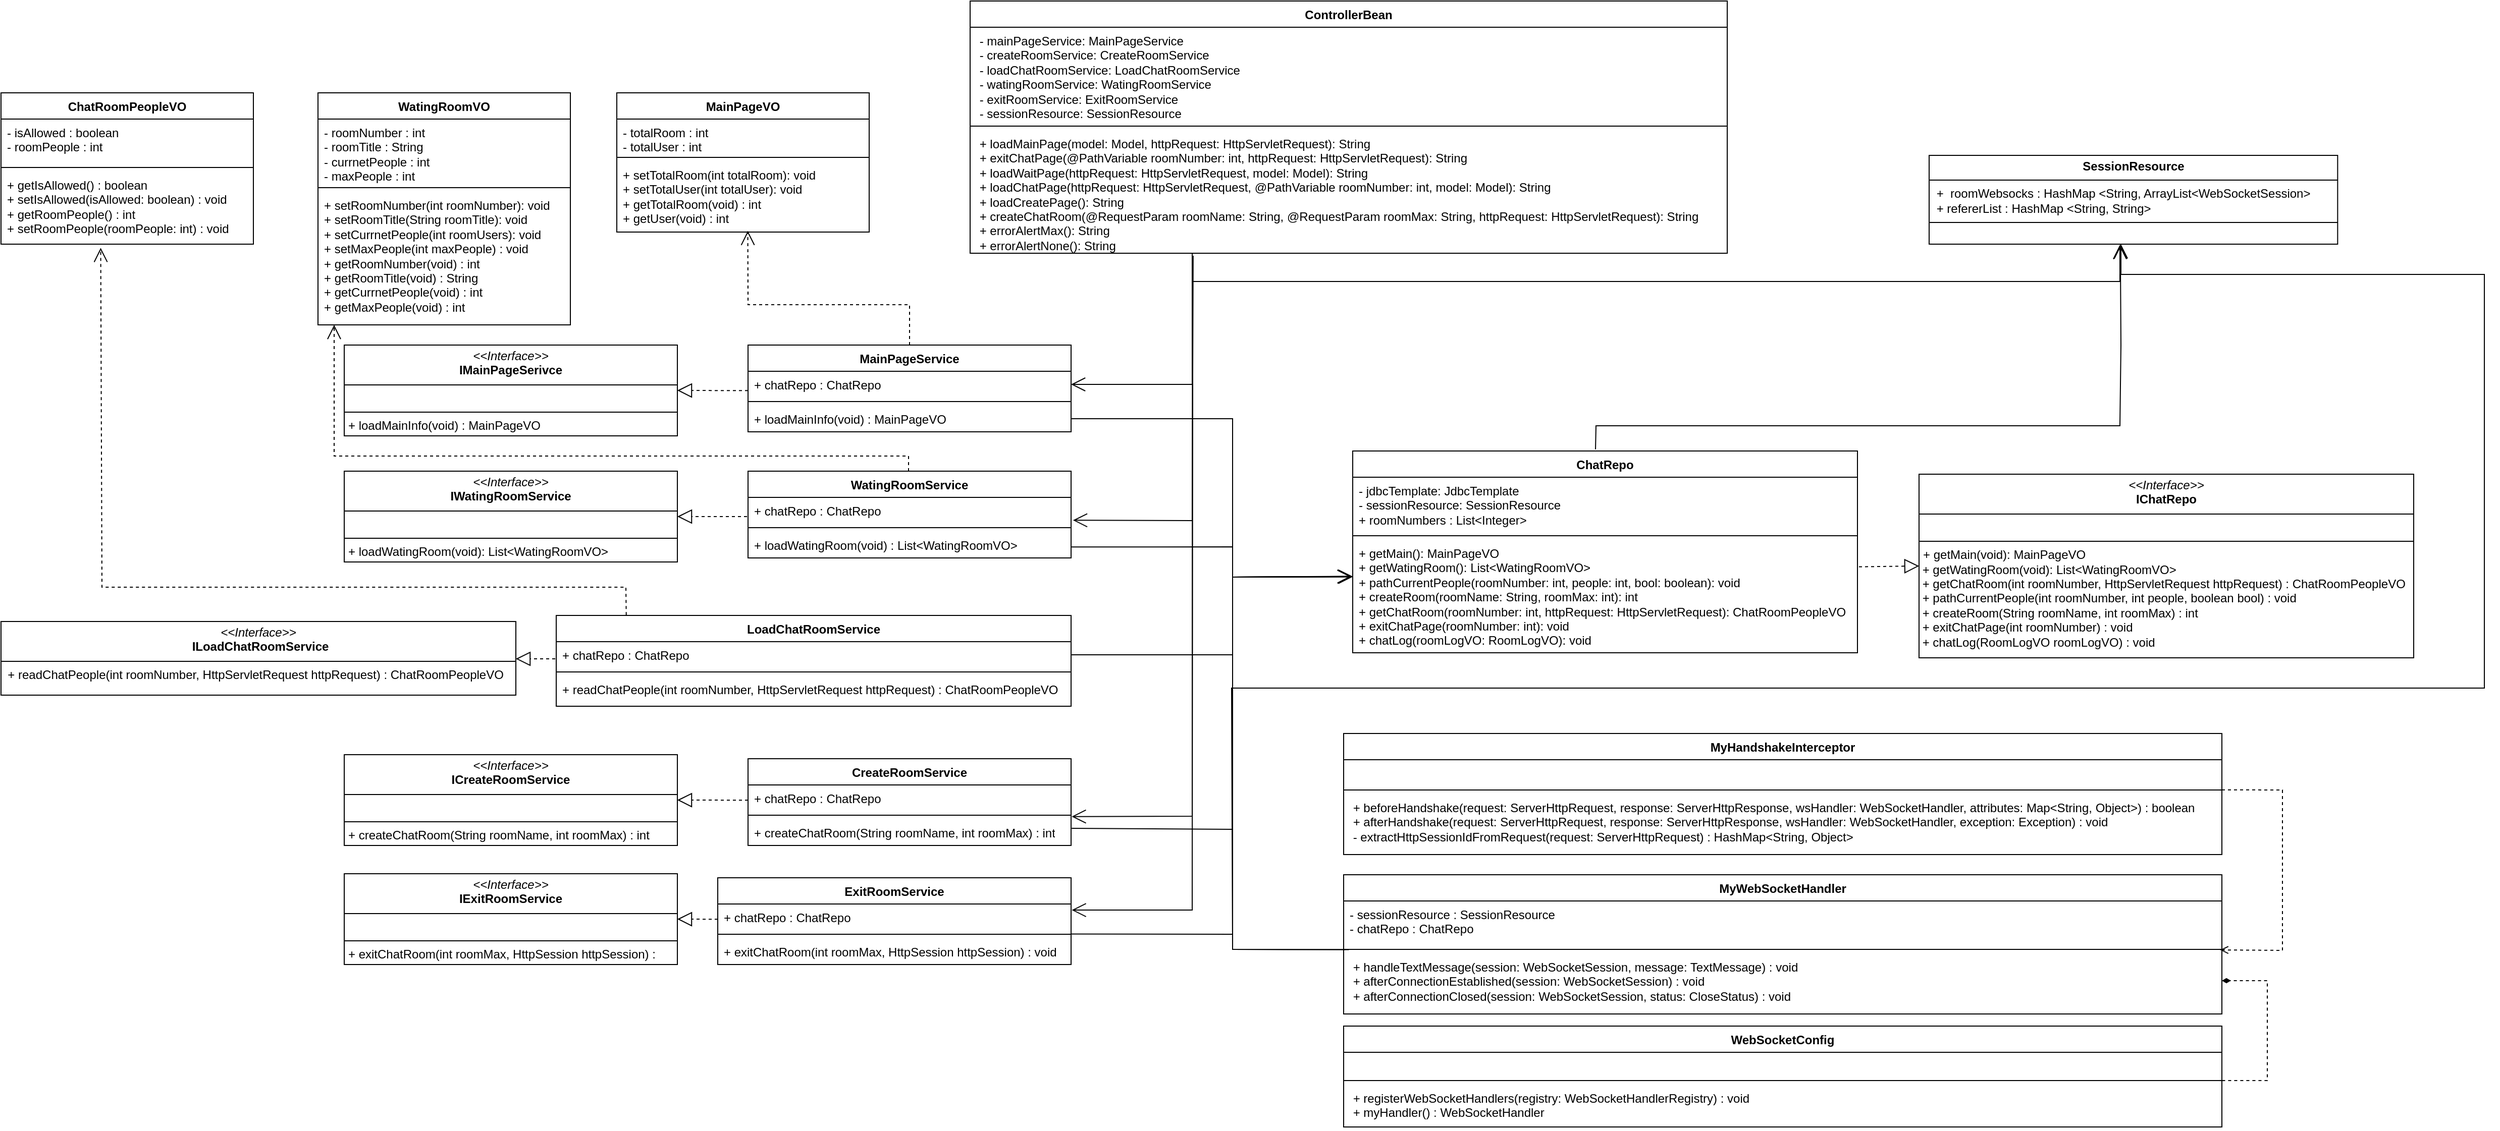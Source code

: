 <mxfile version="24.7.6">
  <diagram id="X54W6WDpiWwpCvBLdQSt" name="페이지-1">
    <mxGraphModel dx="5314" dy="2910" grid="1" gridSize="10" guides="1" tooltips="1" connect="1" arrows="1" fold="1" page="1" pageScale="1" pageWidth="827" pageHeight="1169" math="0" shadow="0">
      <root>
        <mxCell id="0" />
        <mxCell id="1" parent="0" />
        <mxCell id="s_LERoi7OjflqJZzMfnl-5" value="MainPageService" style="swimlane;fontStyle=1;align=center;verticalAlign=top;childLayout=stackLayout;horizontal=1;startSize=26;horizontalStack=0;resizeParent=1;resizeParentMax=0;resizeLast=0;collapsible=1;marginBottom=0;whiteSpace=wrap;html=1;" parent="1" vertex="1">
          <mxGeometry x="-320" y="360" width="320" height="86" as="geometry" />
        </mxCell>
        <mxCell id="s_LERoi7OjflqJZzMfnl-6" value="+ chatRepo : ChatRepo" style="text;strokeColor=none;fillColor=none;align=left;verticalAlign=top;spacingLeft=4;spacingRight=4;overflow=hidden;rotatable=0;points=[[0,0.5],[1,0.5]];portConstraint=eastwest;whiteSpace=wrap;html=1;" parent="s_LERoi7OjflqJZzMfnl-5" vertex="1">
          <mxGeometry y="26" width="320" height="26" as="geometry" />
        </mxCell>
        <mxCell id="s_LERoi7OjflqJZzMfnl-7" value="" style="line;strokeWidth=1;fillColor=none;align=left;verticalAlign=middle;spacingTop=-1;spacingLeft=3;spacingRight=3;rotatable=0;labelPosition=right;points=[];portConstraint=eastwest;strokeColor=inherit;" parent="s_LERoi7OjflqJZzMfnl-5" vertex="1">
          <mxGeometry y="52" width="320" height="8" as="geometry" />
        </mxCell>
        <mxCell id="s_LERoi7OjflqJZzMfnl-8" value="+ loadMainInfo(void) : MainPageVO" style="text;strokeColor=none;fillColor=none;align=left;verticalAlign=top;spacingLeft=4;spacingRight=4;overflow=hidden;rotatable=0;points=[[0,0.5],[1,0.5]];portConstraint=eastwest;whiteSpace=wrap;html=1;" parent="s_LERoi7OjflqJZzMfnl-5" vertex="1">
          <mxGeometry y="60" width="320" height="26" as="geometry" />
        </mxCell>
        <mxCell id="s_LERoi7OjflqJZzMfnl-9" value="MainPageVO" style="swimlane;fontStyle=1;align=center;verticalAlign=top;childLayout=stackLayout;horizontal=1;startSize=26;horizontalStack=0;resizeParent=1;resizeParentMax=0;resizeLast=0;collapsible=1;marginBottom=0;whiteSpace=wrap;html=1;" parent="1" vertex="1">
          <mxGeometry x="-450" y="110" width="250" height="138" as="geometry" />
        </mxCell>
        <mxCell id="s_LERoi7OjflqJZzMfnl-10" value="- totalRoom : int&lt;div&gt;- totalUser : int&lt;/div&gt;" style="text;strokeColor=none;fillColor=none;align=left;verticalAlign=top;spacingLeft=4;spacingRight=4;overflow=hidden;rotatable=0;points=[[0,0.5],[1,0.5]];portConstraint=eastwest;whiteSpace=wrap;html=1;" parent="s_LERoi7OjflqJZzMfnl-9" vertex="1">
          <mxGeometry y="26" width="250" height="34" as="geometry" />
        </mxCell>
        <mxCell id="s_LERoi7OjflqJZzMfnl-11" value="" style="line;strokeWidth=1;fillColor=none;align=left;verticalAlign=middle;spacingTop=-1;spacingLeft=3;spacingRight=3;rotatable=0;labelPosition=right;points=[];portConstraint=eastwest;strokeColor=inherit;" parent="s_LERoi7OjflqJZzMfnl-9" vertex="1">
          <mxGeometry y="60" width="250" height="8" as="geometry" />
        </mxCell>
        <mxCell id="s_LERoi7OjflqJZzMfnl-12" value="+ setTotalRoom(int totalRoom): void&lt;div&gt;+ setTotalUser(int totalUser): void&lt;/div&gt;&lt;div&gt;+ getTotalRoom(void) : int&lt;/div&gt;&lt;div&gt;+ getUser(void) : int&lt;br&gt;&lt;/div&gt;" style="text;strokeColor=none;fillColor=none;align=left;verticalAlign=top;spacingLeft=4;spacingRight=4;overflow=hidden;rotatable=0;points=[[0,0.5],[1,0.5]];portConstraint=eastwest;whiteSpace=wrap;html=1;" parent="s_LERoi7OjflqJZzMfnl-9" vertex="1">
          <mxGeometry y="68" width="250" height="70" as="geometry" />
        </mxCell>
        <mxCell id="s_LERoi7OjflqJZzMfnl-22" value="&lt;p style=&quot;margin:0px;margin-top:4px;text-align:center;&quot;&gt;&lt;i&gt;&amp;lt;&amp;lt;Interface&amp;gt;&amp;gt;&lt;/i&gt;&lt;br&gt;&lt;b&gt;IMainPageSerivce&lt;/b&gt;&lt;/p&gt;&lt;hr size=&quot;1&quot; style=&quot;border-style:solid;&quot;&gt;&lt;p style=&quot;margin:0px;margin-left:4px;&quot;&gt;&lt;br&gt;&lt;/p&gt;&lt;hr size=&quot;1&quot; style=&quot;border-style:solid;&quot;&gt;&lt;p style=&quot;margin:0px;margin-left:4px;&quot;&gt;+ loadMainInfo(void) : MainPageVO&lt;br&gt;&lt;/p&gt;" style="verticalAlign=top;align=left;overflow=fill;html=1;whiteSpace=wrap;" parent="1" vertex="1">
          <mxGeometry x="-720" y="360" width="330" height="90" as="geometry" />
        </mxCell>
        <mxCell id="s_LERoi7OjflqJZzMfnl-23" value="" style="endArrow=block;dashed=1;endFill=0;endSize=12;html=1;rounded=0;exitX=0;exitY=0.736;exitDx=0;exitDy=0;exitPerimeter=0;entryX=1;entryY=0.5;entryDx=0;entryDy=0;" parent="1" source="s_LERoi7OjflqJZzMfnl-6" target="s_LERoi7OjflqJZzMfnl-22" edge="1">
          <mxGeometry width="160" relative="1" as="geometry">
            <mxPoint x="-410" y="325" as="sourcePoint" />
            <mxPoint x="-250" y="325" as="targetPoint" />
          </mxGeometry>
        </mxCell>
        <mxCell id="s_LERoi7OjflqJZzMfnl-24" value="WatingRoomService" style="swimlane;fontStyle=1;align=center;verticalAlign=top;childLayout=stackLayout;horizontal=1;startSize=26;horizontalStack=0;resizeParent=1;resizeParentMax=0;resizeLast=0;collapsible=1;marginBottom=0;whiteSpace=wrap;html=1;" parent="1" vertex="1">
          <mxGeometry x="-320" y="485" width="320" height="86" as="geometry" />
        </mxCell>
        <mxCell id="s_LERoi7OjflqJZzMfnl-25" value="+ chatRepo : ChatRepo" style="text;strokeColor=none;fillColor=none;align=left;verticalAlign=top;spacingLeft=4;spacingRight=4;overflow=hidden;rotatable=0;points=[[0,0.5],[1,0.5]];portConstraint=eastwest;whiteSpace=wrap;html=1;" parent="s_LERoi7OjflqJZzMfnl-24" vertex="1">
          <mxGeometry y="26" width="320" height="26" as="geometry" />
        </mxCell>
        <mxCell id="s_LERoi7OjflqJZzMfnl-26" value="" style="line;strokeWidth=1;fillColor=none;align=left;verticalAlign=middle;spacingTop=-1;spacingLeft=3;spacingRight=3;rotatable=0;labelPosition=right;points=[];portConstraint=eastwest;strokeColor=inherit;" parent="s_LERoi7OjflqJZzMfnl-24" vertex="1">
          <mxGeometry y="52" width="320" height="8" as="geometry" />
        </mxCell>
        <mxCell id="s_LERoi7OjflqJZzMfnl-27" value="+ loadWatingRoom(void) : List&amp;lt;WatingRoomVO&amp;gt;" style="text;strokeColor=none;fillColor=none;align=left;verticalAlign=top;spacingLeft=4;spacingRight=4;overflow=hidden;rotatable=0;points=[[0,0.5],[1,0.5]];portConstraint=eastwest;whiteSpace=wrap;html=1;" parent="s_LERoi7OjflqJZzMfnl-24" vertex="1">
          <mxGeometry y="60" width="320" height="26" as="geometry" />
        </mxCell>
        <mxCell id="s_LERoi7OjflqJZzMfnl-28" value="&lt;p style=&quot;margin:0px;margin-top:4px;text-align:center;&quot;&gt;&lt;i&gt;&amp;lt;&amp;lt;Interface&amp;gt;&amp;gt;&lt;/i&gt;&lt;br&gt;&lt;b&gt;I&lt;/b&gt;&lt;span style=&quot;font-weight: 700; background-color: initial;&quot;&gt;WatingRoomService&lt;/span&gt;&lt;/p&gt;&lt;hr size=&quot;1&quot; style=&quot;border-style:solid;&quot;&gt;&lt;p style=&quot;margin:0px;margin-left:4px;&quot;&gt;&lt;br&gt;&lt;/p&gt;&lt;hr size=&quot;1&quot; style=&quot;border-style:solid;&quot;&gt;&lt;p style=&quot;margin:0px;margin-left:4px;&quot;&gt;+ loadWatingRoom(void): List&amp;lt;WatingRoomVO&amp;gt;&lt;br&gt;&lt;/p&gt;" style="verticalAlign=top;align=left;overflow=fill;html=1;whiteSpace=wrap;" parent="1" vertex="1">
          <mxGeometry x="-720" y="485" width="330" height="90" as="geometry" />
        </mxCell>
        <mxCell id="s_LERoi7OjflqJZzMfnl-29" value="" style="endArrow=block;dashed=1;endFill=0;endSize=12;html=1;rounded=0;entryX=1;entryY=0.5;entryDx=0;entryDy=0;" parent="1" target="s_LERoi7OjflqJZzMfnl-28" edge="1">
          <mxGeometry width="160" relative="1" as="geometry">
            <mxPoint x="-321" y="530" as="sourcePoint" />
            <mxPoint x="-250" y="445" as="targetPoint" />
          </mxGeometry>
        </mxCell>
        <mxCell id="s_LERoi7OjflqJZzMfnl-30" value="WatingRoomVO" style="swimlane;fontStyle=1;align=center;verticalAlign=top;childLayout=stackLayout;horizontal=1;startSize=26;horizontalStack=0;resizeParent=1;resizeParentMax=0;resizeLast=0;collapsible=1;marginBottom=0;whiteSpace=wrap;html=1;" parent="1" vertex="1">
          <mxGeometry x="-746" y="110" width="250" height="230" as="geometry" />
        </mxCell>
        <mxCell id="s_LERoi7OjflqJZzMfnl-31" value="- roomNumber : int&lt;div&gt;- roomTitle : String&lt;/div&gt;&lt;div&gt;- currnetPeople : int&lt;/div&gt;&lt;div&gt;- maxPeople : int&lt;/div&gt;" style="text;strokeColor=none;fillColor=none;align=left;verticalAlign=top;spacingLeft=4;spacingRight=4;overflow=hidden;rotatable=0;points=[[0,0.5],[1,0.5]];portConstraint=eastwest;whiteSpace=wrap;html=1;" parent="s_LERoi7OjflqJZzMfnl-30" vertex="1">
          <mxGeometry y="26" width="250" height="64" as="geometry" />
        </mxCell>
        <mxCell id="s_LERoi7OjflqJZzMfnl-32" value="" style="line;strokeWidth=1;fillColor=none;align=left;verticalAlign=middle;spacingTop=-1;spacingLeft=3;spacingRight=3;rotatable=0;labelPosition=right;points=[];portConstraint=eastwest;strokeColor=inherit;" parent="s_LERoi7OjflqJZzMfnl-30" vertex="1">
          <mxGeometry y="90" width="250" height="8" as="geometry" />
        </mxCell>
        <mxCell id="s_LERoi7OjflqJZzMfnl-33" value="+ setRoomNumber(int roomNumber): void&lt;div&gt;+ setRoomTitle(String roomTitle): void&lt;/div&gt;&lt;div&gt;+ setCurrnetPeople(int roomUsers): void&lt;br&gt;&lt;/div&gt;&lt;div&gt;+ setMaxPeople(int maxPeople) : void&lt;/div&gt;&lt;div&gt;+ getRoomNumber(void) : int&lt;/div&gt;&lt;div&gt;+ getRoomTitle(void) : String&lt;br&gt;&lt;/div&gt;&lt;div&gt;+ getCurrnetPeople(void) : int&lt;br&gt;&lt;/div&gt;&lt;div&gt;+ getMaxPeople(void) : int&lt;/div&gt;" style="text;strokeColor=none;fillColor=none;align=left;verticalAlign=top;spacingLeft=4;spacingRight=4;overflow=hidden;rotatable=0;points=[[0,0.5],[1,0.5]];portConstraint=eastwest;whiteSpace=wrap;html=1;" parent="s_LERoi7OjflqJZzMfnl-30" vertex="1">
          <mxGeometry y="98" width="250" height="132" as="geometry" />
        </mxCell>
        <mxCell id="s_LERoi7OjflqJZzMfnl-49" value="CreateRoomService" style="swimlane;fontStyle=1;align=center;verticalAlign=top;childLayout=stackLayout;horizontal=1;startSize=26;horizontalStack=0;resizeParent=1;resizeParentMax=0;resizeLast=0;collapsible=1;marginBottom=0;whiteSpace=wrap;html=1;" parent="1" vertex="1">
          <mxGeometry x="-320" y="770" width="320" height="86" as="geometry" />
        </mxCell>
        <mxCell id="s_LERoi7OjflqJZzMfnl-50" value="+ chatRepo : ChatRepo" style="text;strokeColor=none;fillColor=none;align=left;verticalAlign=top;spacingLeft=4;spacingRight=4;overflow=hidden;rotatable=0;points=[[0,0.5],[1,0.5]];portConstraint=eastwest;whiteSpace=wrap;html=1;" parent="s_LERoi7OjflqJZzMfnl-49" vertex="1">
          <mxGeometry y="26" width="320" height="26" as="geometry" />
        </mxCell>
        <mxCell id="s_LERoi7OjflqJZzMfnl-51" value="" style="line;strokeWidth=1;fillColor=none;align=left;verticalAlign=middle;spacingTop=-1;spacingLeft=3;spacingRight=3;rotatable=0;labelPosition=right;points=[];portConstraint=eastwest;strokeColor=inherit;" parent="s_LERoi7OjflqJZzMfnl-49" vertex="1">
          <mxGeometry y="52" width="320" height="8" as="geometry" />
        </mxCell>
        <mxCell id="s_LERoi7OjflqJZzMfnl-52" value="&lt;div style=&quot;text-align: center;&quot;&gt;&lt;span style=&quot;background-color: initial;&quot;&gt;+ createChatRoom(String roomName, int roomMax)&amp;nbsp;&lt;/span&gt;&lt;span style=&quot;background-color: initial;&quot;&gt;: int&lt;/span&gt;&lt;/div&gt;" style="text;strokeColor=none;fillColor=none;align=left;verticalAlign=top;spacingLeft=4;spacingRight=4;overflow=hidden;rotatable=0;points=[[0,0.5],[1,0.5]];portConstraint=eastwest;whiteSpace=wrap;html=1;" parent="s_LERoi7OjflqJZzMfnl-49" vertex="1">
          <mxGeometry y="60" width="320" height="26" as="geometry" />
        </mxCell>
        <mxCell id="s_LERoi7OjflqJZzMfnl-53" value="&lt;p style=&quot;margin:0px;margin-top:4px;text-align:center;&quot;&gt;&lt;i&gt;&amp;lt;&amp;lt;Interface&amp;gt;&amp;gt;&lt;/i&gt;&lt;br&gt;&lt;b&gt;I&lt;/b&gt;&lt;span style=&quot;font-weight: 700; background-color: initial;&quot;&gt;CreateRoomService&lt;/span&gt;&lt;/p&gt;&lt;hr size=&quot;1&quot; style=&quot;border-style:solid;&quot;&gt;&lt;p style=&quot;margin:0px;margin-left:4px;&quot;&gt;&lt;br&gt;&lt;/p&gt;&lt;hr size=&quot;1&quot; style=&quot;border-style:solid;&quot;&gt;&lt;p style=&quot;margin:0px;margin-left:4px;&quot;&gt;&lt;span style=&quot;text-align: center; background-color: initial;&quot;&gt;+ createChatRoom(String roomName, int roomMax)&amp;nbsp;&lt;/span&gt;&lt;span style=&quot;text-align: center; background-color: initial;&quot;&gt;: int&lt;/span&gt;&lt;br&gt;&lt;/p&gt;" style="verticalAlign=top;align=left;overflow=fill;html=1;whiteSpace=wrap;" parent="1" vertex="1">
          <mxGeometry x="-720" y="766" width="330" height="90" as="geometry" />
        </mxCell>
        <mxCell id="s_LERoi7OjflqJZzMfnl-54" value="" style="endArrow=block;dashed=1;endFill=0;endSize=12;html=1;rounded=0;exitX=0;exitY=0.581;exitDx=0;exitDy=0;entryX=1;entryY=0.5;entryDx=0;entryDy=0;exitPerimeter=0;" parent="1" source="s_LERoi7OjflqJZzMfnl-50" target="s_LERoi7OjflqJZzMfnl-53" edge="1">
          <mxGeometry width="160" relative="1" as="geometry">
            <mxPoint x="-320" y="812" as="sourcePoint" />
            <mxPoint x="-249" y="726" as="targetPoint" />
          </mxGeometry>
        </mxCell>
        <mxCell id="s_LERoi7OjflqJZzMfnl-57" value="" style="endArrow=block;dashed=1;endFill=0;endSize=12;html=1;rounded=0;exitX=1.003;exitY=0.239;exitDx=0;exitDy=0;exitPerimeter=0;entryX=0;entryY=0.5;entryDx=0;entryDy=0;" parent="1" source="Z93SUmSkzYvUgTziab1I-39" target="Z93SUmSkzYvUgTziab1I-34" edge="1">
          <mxGeometry width="160" relative="1" as="geometry">
            <mxPoint x="811.32" y="572.66" as="sourcePoint" />
            <mxPoint x="864.688" y="572.3" as="targetPoint" />
          </mxGeometry>
        </mxCell>
        <mxCell id="s_LERoi7OjflqJZzMfnl-59" value="" style="endArrow=open;endSize=12;html=1;rounded=0;entryX=1;entryY=0.5;entryDx=0;entryDy=0;" parent="1" target="s_LERoi7OjflqJZzMfnl-6" edge="1">
          <mxGeometry width="160" relative="1" as="geometry">
            <mxPoint x="120" y="270" as="sourcePoint" />
            <mxPoint x="300" y="460" as="targetPoint" />
            <Array as="points">
              <mxPoint x="120" y="399" />
            </Array>
          </mxGeometry>
        </mxCell>
        <mxCell id="s_LERoi7OjflqJZzMfnl-60" value="" style="endArrow=open;endSize=12;html=1;rounded=0;exitX=0.396;exitY=1.018;exitDx=0;exitDy=0;exitPerimeter=0;entryX=1.006;entryY=0.872;entryDx=0;entryDy=0;entryPerimeter=0;" parent="1" target="s_LERoi7OjflqJZzMfnl-25" edge="1">
          <mxGeometry x="0.571" y="102" width="160" relative="1" as="geometry">
            <mxPoint x="120.92" y="271.476" as="sourcePoint" />
            <mxPoint x="310" y="380" as="targetPoint" />
            <Array as="points">
              <mxPoint x="120" y="534" />
            </Array>
            <mxPoint as="offset" />
          </mxGeometry>
        </mxCell>
        <mxCell id="s_LERoi7OjflqJZzMfnl-62" value="" style="endArrow=open;endSize=12;html=1;rounded=0;entryX=1.002;entryY=-0.102;entryDx=0;entryDy=0;entryPerimeter=0;exitX=0.395;exitY=1.041;exitDx=0;exitDy=0;exitPerimeter=0;" parent="1" target="s_LERoi7OjflqJZzMfnl-52" edge="1">
          <mxGeometry x="0.571" y="102" width="160" relative="1" as="geometry">
            <mxPoint x="120.4" y="273.362" as="sourcePoint" />
            <mxPoint x="10" y="711" as="targetPoint" />
            <Array as="points">
              <mxPoint x="120" y="827" />
            </Array>
            <mxPoint as="offset" />
          </mxGeometry>
        </mxCell>
        <mxCell id="s_LERoi7OjflqJZzMfnl-63" value="" style="endArrow=open;endSize=12;html=1;rounded=0;exitX=1;exitY=0.5;exitDx=0;exitDy=0;entryX=-0.002;entryY=0.327;entryDx=0;entryDy=0;entryPerimeter=0;" parent="1" source="s_LERoi7OjflqJZzMfnl-8" target="Z93SUmSkzYvUgTziab1I-39" edge="1">
          <mxGeometry width="160" relative="1" as="geometry">
            <mxPoint x="10" y="610" as="sourcePoint" />
            <mxPoint x="250.0" y="590.04" as="targetPoint" />
            <Array as="points">
              <mxPoint x="160" y="433" />
              <mxPoint x="160" y="590" />
            </Array>
          </mxGeometry>
        </mxCell>
        <mxCell id="s_LERoi7OjflqJZzMfnl-64" value="" style="endArrow=open;endSize=12;html=1;rounded=0;exitX=1.001;exitY=0.583;exitDx=0;exitDy=0;exitPerimeter=0;entryX=0;entryY=0.328;entryDx=0;entryDy=0;entryPerimeter=0;" parent="1" source="s_LERoi7OjflqJZzMfnl-27" target="Z93SUmSkzYvUgTziab1I-39" edge="1">
          <mxGeometry width="160" relative="1" as="geometry">
            <mxPoint x="10" y="443" as="sourcePoint" />
            <mxPoint x="280" y="590" as="targetPoint" />
            <Array as="points">
              <mxPoint x="160" y="560" />
              <mxPoint x="160" y="590" />
            </Array>
          </mxGeometry>
        </mxCell>
        <mxCell id="s_LERoi7OjflqJZzMfnl-67" value="" style="endArrow=open;endSize=12;html=1;rounded=0;exitX=1.002;exitY=0.348;exitDx=0;exitDy=0;exitPerimeter=0;entryX=-0.001;entryY=0.325;entryDx=0;entryDy=0;entryPerimeter=0;" parent="1" source="s_LERoi7OjflqJZzMfnl-52" target="Z93SUmSkzYvUgTziab1I-39" edge="1">
          <mxGeometry width="160" relative="1" as="geometry">
            <mxPoint x="10" y="690" as="sourcePoint" />
            <mxPoint x="280" y="590" as="targetPoint" />
            <Array as="points">
              <mxPoint x="160" y="840" />
              <mxPoint x="160" y="590" />
            </Array>
          </mxGeometry>
        </mxCell>
        <mxCell id="s_LERoi7OjflqJZzMfnl-68" value="" style="endArrow=open;endFill=1;endSize=12;html=1;rounded=0;exitX=0.5;exitY=0;exitDx=0;exitDy=0;entryX=0.519;entryY=0.983;entryDx=0;entryDy=0;entryPerimeter=0;dashed=1;" parent="1" source="s_LERoi7OjflqJZzMfnl-5" target="s_LERoi7OjflqJZzMfnl-12" edge="1">
          <mxGeometry width="160" relative="1" as="geometry">
            <mxPoint x="-290" y="470" as="sourcePoint" />
            <mxPoint x="-320" y="250" as="targetPoint" />
            <Array as="points">
              <mxPoint x="-160" y="320" />
              <mxPoint x="-320" y="320" />
            </Array>
          </mxGeometry>
        </mxCell>
        <mxCell id="s_LERoi7OjflqJZzMfnl-69" value="" style="endArrow=open;endFill=1;endSize=12;html=1;rounded=0;exitX=0.5;exitY=0;exitDx=0;exitDy=0;dashed=1;" parent="1" edge="1">
          <mxGeometry width="160" relative="1" as="geometry">
            <mxPoint x="-161" y="485" as="sourcePoint" />
            <mxPoint x="-730" y="340" as="targetPoint" />
            <Array as="points">
              <mxPoint x="-161" y="470" />
              <mxPoint x="-730" y="470" />
            </Array>
          </mxGeometry>
        </mxCell>
        <mxCell id="Z93SUmSkzYvUgTziab1I-6" value="LoadChatRoomService" style="swimlane;fontStyle=1;align=center;verticalAlign=top;childLayout=stackLayout;horizontal=1;startSize=26;horizontalStack=0;resizeParent=1;resizeParentMax=0;resizeLast=0;collapsible=1;marginBottom=0;whiteSpace=wrap;html=1;" parent="1" vertex="1">
          <mxGeometry x="-510" y="628" width="510" height="90" as="geometry" />
        </mxCell>
        <mxCell id="Z93SUmSkzYvUgTziab1I-7" value="+ chatRepo : ChatRepo" style="text;strokeColor=none;fillColor=none;align=left;verticalAlign=top;spacingLeft=4;spacingRight=4;overflow=hidden;rotatable=0;points=[[0,0.5],[1,0.5]];portConstraint=eastwest;whiteSpace=wrap;html=1;" parent="Z93SUmSkzYvUgTziab1I-6" vertex="1">
          <mxGeometry y="26" width="510" height="26" as="geometry" />
        </mxCell>
        <mxCell id="Z93SUmSkzYvUgTziab1I-8" value="" style="line;strokeWidth=1;fillColor=none;align=left;verticalAlign=middle;spacingTop=-1;spacingLeft=3;spacingRight=3;rotatable=0;labelPosition=right;points=[];portConstraint=eastwest;strokeColor=inherit;" parent="Z93SUmSkzYvUgTziab1I-6" vertex="1">
          <mxGeometry y="52" width="510" height="8" as="geometry" />
        </mxCell>
        <mxCell id="Z93SUmSkzYvUgTziab1I-9" value="&lt;div style=&quot;&quot;&gt;&lt;span style=&quot;background-color: initial;&quot;&gt;+ readChatPeople(int roomNumber, HttpServletRequest httpRequest)&amp;nbsp;&lt;/span&gt;&lt;span style=&quot;background-color: initial;&quot;&gt;:&amp;nbsp;&lt;/span&gt;&lt;span style=&quot;background-color: initial;&quot;&gt;ChatRoomPeopleVO&lt;/span&gt;&lt;br&gt;&lt;/div&gt;" style="text;strokeColor=none;fillColor=none;align=left;verticalAlign=top;spacingLeft=4;spacingRight=4;overflow=hidden;rotatable=0;points=[[0,0.5],[1,0.5]];portConstraint=eastwest;whiteSpace=wrap;html=1;" parent="Z93SUmSkzYvUgTziab1I-6" vertex="1">
          <mxGeometry y="60" width="510" height="30" as="geometry" />
        </mxCell>
        <mxCell id="Z93SUmSkzYvUgTziab1I-10" value="&lt;p style=&quot;margin:0px;margin-top:4px;text-align:center;&quot;&gt;&lt;i&gt;&amp;lt;&amp;lt;Interface&amp;gt;&amp;gt;&lt;/i&gt;&lt;br&gt;&lt;/p&gt;&lt;p style=&quot;text-align: center; margin: 0px 0px 0px 4px;&quot;&gt;&lt;b&gt;ILoadChatRoomService&lt;/b&gt;&lt;br&gt;&lt;/p&gt;&lt;hr size=&quot;1&quot; style=&quot;border-style:solid;&quot;&gt;&lt;div style=&quot;&quot;&gt;&lt;span style=&quot;background-color: initial;&quot;&gt;&amp;nbsp;&amp;nbsp;&lt;/span&gt;&lt;span style=&quot;background-color: initial;&quot;&gt;+&amp;nbsp;&lt;/span&gt;&lt;span style=&quot;background-color: initial;&quot;&gt;readChatPeople(int roomNumber, HttpServletRequest httpRequest)&amp;nbsp;:&amp;nbsp;&lt;/span&gt;&lt;span style=&quot;background-color: initial;&quot;&gt;ChatRoomPeopleVO&lt;/span&gt;&lt;/div&gt;" style="verticalAlign=top;align=left;overflow=fill;html=1;whiteSpace=wrap;" parent="1" vertex="1">
          <mxGeometry x="-1060" y="634" width="510" height="73" as="geometry" />
        </mxCell>
        <mxCell id="Z93SUmSkzYvUgTziab1I-11" value="" style="endArrow=block;dashed=1;endFill=0;endSize=12;html=1;rounded=0;" parent="1" edge="1">
          <mxGeometry width="160" relative="1" as="geometry">
            <mxPoint x="-511" y="671" as="sourcePoint" />
            <mxPoint x="-550" y="671" as="targetPoint" />
          </mxGeometry>
        </mxCell>
        <mxCell id="Z93SUmSkzYvUgTziab1I-34" value="&lt;p style=&quot;margin:0px;margin-top:4px;text-align:center;&quot;&gt;&lt;i&gt;&amp;lt;&amp;lt;Interface&amp;gt;&amp;gt;&lt;/i&gt;&lt;br&gt;&lt;b&gt;IChatRepo&lt;/b&gt;&lt;/p&gt;&lt;hr size=&quot;1&quot; style=&quot;border-style:solid;&quot;&gt;&lt;p style=&quot;margin:0px;margin-left:4px;&quot;&gt;&lt;br&gt;&lt;/p&gt;&lt;hr size=&quot;1&quot; style=&quot;border-style:solid;&quot;&gt;&lt;p style=&quot;margin:0px;margin-left:4px;&quot;&gt;+ getMain(void): MainPageVO&lt;/p&gt;&lt;div&gt;&amp;nbsp;+ getWatingRoom(void):&amp;nbsp;&lt;span style=&quot;background-color: initial;&quot;&gt;List&amp;lt;WatingRoomVO&amp;gt;&lt;/span&gt;&lt;/div&gt;&lt;div&gt;&lt;span style=&quot;background-color: initial;&quot;&gt;&amp;nbsp;+&amp;nbsp;getChatRoom(int roomNumber, HttpServletRequest httpRequest) :&amp;nbsp;&lt;/span&gt;&lt;span style=&quot;background-color: initial;&quot;&gt;ChatRoomPeopleVO&lt;/span&gt;&lt;/div&gt;&lt;div&gt;&amp;nbsp;+ pathCurrentPeople(int roomNumber, int people, boolean bool) : void&lt;/div&gt;&lt;div&gt;&amp;nbsp;+ createRoom(String roomName, int roomMax) : int&lt;/div&gt;&lt;div&gt;&amp;nbsp;+&amp;nbsp;exitChatPage(int roomNumber) : void&lt;/div&gt;&lt;div&gt;&amp;nbsp;+&amp;nbsp;chatLog(RoomLogVO roomLogVO) : void&lt;/div&gt;" style="verticalAlign=top;align=left;overflow=fill;html=1;whiteSpace=wrap;" parent="1" vertex="1">
          <mxGeometry x="840" y="488" width="490" height="182" as="geometry" />
        </mxCell>
        <mxCell id="Z93SUmSkzYvUgTziab1I-35" value="" style="endArrow=open;endSize=12;html=1;rounded=0;exitX=1;exitY=0.5;exitDx=0;exitDy=0;entryX=-0.001;entryY=0.327;entryDx=0;entryDy=0;entryPerimeter=0;" parent="1" source="Z93SUmSkzYvUgTziab1I-7" target="Z93SUmSkzYvUgTziab1I-39" edge="1">
          <mxGeometry width="160" relative="1" as="geometry">
            <mxPoint x="0.33" y="787" as="sourcePoint" />
            <mxPoint x="280" y="590" as="targetPoint" />
            <Array as="points">
              <mxPoint x="160" y="667" />
              <mxPoint x="160" y="590" />
            </Array>
          </mxGeometry>
        </mxCell>
        <mxCell id="Z93SUmSkzYvUgTziab1I-36" value="ChatRepo" style="swimlane;fontStyle=1;align=center;verticalAlign=top;childLayout=stackLayout;horizontal=1;startSize=26;horizontalStack=0;resizeParent=1;resizeParentMax=0;resizeLast=0;collapsible=1;marginBottom=0;whiteSpace=wrap;html=1;" parent="1" vertex="1">
          <mxGeometry x="279" y="465" width="500" height="200" as="geometry" />
        </mxCell>
        <mxCell id="Z93SUmSkzYvUgTziab1I-37" value="- jdbcTemplate: JdbcTemplate&lt;br&gt;        - sessionResource: SessionResource&lt;div&gt;&lt;div&gt;+ roomNumbers : List&amp;lt;Integer&amp;gt;&lt;/div&gt;&lt;/div&gt;" style="text;strokeColor=none;fillColor=none;align=left;verticalAlign=top;spacingLeft=4;spacingRight=4;overflow=hidden;rotatable=0;points=[[0,0.5],[1,0.5]];portConstraint=eastwest;whiteSpace=wrap;html=1;" parent="Z93SUmSkzYvUgTziab1I-36" vertex="1">
          <mxGeometry y="26" width="500" height="54" as="geometry" />
        </mxCell>
        <mxCell id="Z93SUmSkzYvUgTziab1I-38" value="" style="line;strokeWidth=1;fillColor=none;align=left;verticalAlign=middle;spacingTop=-1;spacingLeft=3;spacingRight=3;rotatable=0;labelPosition=right;points=[];portConstraint=eastwest;strokeColor=inherit;" parent="Z93SUmSkzYvUgTziab1I-36" vertex="1">
          <mxGeometry y="80" width="500" height="8" as="geometry" />
        </mxCell>
        <mxCell id="Z93SUmSkzYvUgTziab1I-39" value="+ getMain(): MainPageVO&lt;br/&gt;        + getWatingRoom(): List&amp;lt;WatingRoomVO&amp;gt;&lt;br/&gt;        + pathCurrentPeople(roomNumber: int, people: int, bool: boolean): void&lt;br/&gt;        + createRoom(roomName: String, roomMax: int): int&lt;br/&gt;        + getChatRoom(roomNumber: int, httpRequest: HttpServletRequest): ChatRoomPeopleVO&lt;br/&gt;        + exitChatPage(roomNumber: int): void&lt;br/&gt;        + chatLog(roomLogVO: RoomLogVO): void" style="text;strokeColor=none;fillColor=none;align=left;verticalAlign=top;spacingLeft=4;spacingRight=4;overflow=hidden;rotatable=0;points=[[0,0.5],[1,0.5]];portConstraint=eastwest;whiteSpace=wrap;html=1;" parent="Z93SUmSkzYvUgTziab1I-36" vertex="1">
          <mxGeometry y="88" width="500" height="112" as="geometry" />
        </mxCell>
        <mxCell id="PzdctUlgbh5XJ8dcOSrD-2" value="ControllerBean" style="swimlane;fontStyle=1;align=center;verticalAlign=top;childLayout=stackLayout;horizontal=1;startSize=26;horizontalStack=0;resizeParent=1;resizeParentMax=0;resizeLast=0;collapsible=1;marginBottom=0;whiteSpace=wrap;html=1;" parent="1" vertex="1">
          <mxGeometry x="-100" y="19" width="750" height="250" as="geometry" />
        </mxCell>
        <mxCell id="PzdctUlgbh5XJ8dcOSrD-3" value="&lt;div&gt;&lt;div&gt;&amp;nbsp;- mainPageService: MainPageService&lt;/div&gt;&lt;div&gt;&amp;nbsp;- createRoomService: CreateRoomService&lt;/div&gt;&lt;div&gt;&amp;nbsp;- loadChatRoomService: LoadChatRoomService&lt;/div&gt;&lt;div&gt;&amp;nbsp;- watingRoomService: WatingRoomService&lt;/div&gt;&lt;div&gt;&amp;nbsp;- exitRoomService: ExitRoomService&lt;/div&gt;&lt;div&gt;&amp;nbsp;- sessionResource: SessionResource&lt;/div&gt;&lt;/div&gt;" style="text;strokeColor=none;fillColor=none;align=left;verticalAlign=top;spacingLeft=4;spacingRight=4;overflow=hidden;rotatable=0;points=[[0,0.5],[1,0.5]];portConstraint=eastwest;whiteSpace=wrap;html=1;" parent="PzdctUlgbh5XJ8dcOSrD-2" vertex="1">
          <mxGeometry y="26" width="750" height="94" as="geometry" />
        </mxCell>
        <mxCell id="PzdctUlgbh5XJ8dcOSrD-4" value="" style="line;strokeWidth=1;fillColor=none;align=left;verticalAlign=middle;spacingTop=-1;spacingLeft=3;spacingRight=3;rotatable=0;labelPosition=right;points=[];portConstraint=eastwest;strokeColor=inherit;" parent="PzdctUlgbh5XJ8dcOSrD-2" vertex="1">
          <mxGeometry y="120" width="750" height="8" as="geometry" />
        </mxCell>
        <mxCell id="PzdctUlgbh5XJ8dcOSrD-5" value="&lt;div&gt;&amp;nbsp;+ loadMainPage(model: Model, httpRequest: HttpServletRequest): String&lt;/div&gt;&lt;div&gt;&amp;nbsp;+ exitChatPage(@PathVariable roomNumber: int, httpRequest: HttpServletRequest): String&lt;/div&gt;&lt;div&gt;&amp;nbsp;+ loadWaitPage(httpRequest: HttpServletRequest, model: Model): String&lt;/div&gt;&lt;div&gt;&amp;nbsp;+ loadChatPage(httpRequest: HttpServletRequest, @PathVariable roomNumber: int, model: Model): String&lt;/div&gt;&lt;div&gt;&amp;nbsp;+ loadCreatePage(): String&lt;/div&gt;&lt;div&gt;&amp;nbsp;+ createChatRoom(@RequestParam roomName: String, @RequestParam roomMax: String, httpRequest: HttpServletRequest): String&lt;/div&gt;&lt;div&gt;&amp;nbsp;+ errorAlertMax(): String&lt;/div&gt;&lt;div&gt;&amp;nbsp;+ errorAlertNone(): String&lt;/div&gt;" style="text;strokeColor=none;fillColor=none;align=left;verticalAlign=top;spacingLeft=4;spacingRight=4;overflow=hidden;rotatable=0;points=[[0,0.5],[1,0.5]];portConstraint=eastwest;whiteSpace=wrap;html=1;" parent="PzdctUlgbh5XJ8dcOSrD-2" vertex="1">
          <mxGeometry y="128" width="750" height="122" as="geometry" />
        </mxCell>
        <mxCell id="2Rnv_jps-8_zRtSEEtk_-1" value="ExitRoomService" style="swimlane;fontStyle=1;align=center;verticalAlign=top;childLayout=stackLayout;horizontal=1;startSize=26;horizontalStack=0;resizeParent=1;resizeParentMax=0;resizeLast=0;collapsible=1;marginBottom=0;whiteSpace=wrap;html=1;" parent="1" vertex="1">
          <mxGeometry x="-350" y="888" width="350" height="86" as="geometry" />
        </mxCell>
        <mxCell id="2Rnv_jps-8_zRtSEEtk_-2" value="+ chatRepo : ChatRepo" style="text;strokeColor=none;fillColor=none;align=left;verticalAlign=top;spacingLeft=4;spacingRight=4;overflow=hidden;rotatable=0;points=[[0,0.5],[1,0.5]];portConstraint=eastwest;whiteSpace=wrap;html=1;" parent="2Rnv_jps-8_zRtSEEtk_-1" vertex="1">
          <mxGeometry y="26" width="350" height="26" as="geometry" />
        </mxCell>
        <mxCell id="2Rnv_jps-8_zRtSEEtk_-3" value="" style="line;strokeWidth=1;fillColor=none;align=left;verticalAlign=middle;spacingTop=-1;spacingLeft=3;spacingRight=3;rotatable=0;labelPosition=right;points=[];portConstraint=eastwest;strokeColor=inherit;" parent="2Rnv_jps-8_zRtSEEtk_-1" vertex="1">
          <mxGeometry y="52" width="350" height="8" as="geometry" />
        </mxCell>
        <mxCell id="2Rnv_jps-8_zRtSEEtk_-4" value="&lt;div style=&quot;text-align: center;&quot;&gt;&lt;span style=&quot;background-color: initial;&quot;&gt;+ exitChatRoom(int roomMax, HttpSession httpSession)&amp;nbsp;&lt;/span&gt;&lt;span style=&quot;background-color: initial;&quot;&gt;: void&lt;/span&gt;&lt;/div&gt;" style="text;strokeColor=none;fillColor=none;align=left;verticalAlign=top;spacingLeft=4;spacingRight=4;overflow=hidden;rotatable=0;points=[[0,0.5],[1,0.5]];portConstraint=eastwest;whiteSpace=wrap;html=1;" parent="2Rnv_jps-8_zRtSEEtk_-1" vertex="1">
          <mxGeometry y="60" width="350" height="26" as="geometry" />
        </mxCell>
        <mxCell id="2Rnv_jps-8_zRtSEEtk_-5" value="&lt;p style=&quot;margin:0px;margin-top:4px;text-align:center;&quot;&gt;&lt;i&gt;&amp;lt;&amp;lt;Interface&amp;gt;&amp;gt;&lt;/i&gt;&lt;br&gt;&lt;b&gt;IExit&lt;/b&gt;&lt;span style=&quot;font-weight: 700; background-color: initial;&quot;&gt;RoomService&lt;/span&gt;&lt;/p&gt;&lt;hr size=&quot;1&quot; style=&quot;border-style:solid;&quot;&gt;&lt;p style=&quot;margin:0px;margin-left:4px;&quot;&gt;&lt;br&gt;&lt;/p&gt;&lt;hr size=&quot;1&quot; style=&quot;border-style:solid;&quot;&gt;&lt;p style=&quot;margin:0px;margin-left:4px;&quot;&gt;&lt;span style=&quot;text-align: center; background-color: initial;&quot;&gt;+ exitChatRoom(int roomMax, HttpSession httpSession)&amp;nbsp;&lt;/span&gt;&lt;span style=&quot;text-align: center; background-color: initial;&quot;&gt;: void&lt;/span&gt;&lt;br&gt;&lt;/p&gt;" style="verticalAlign=top;align=left;overflow=fill;html=1;whiteSpace=wrap;" parent="1" vertex="1">
          <mxGeometry x="-720" y="884" width="330" height="90" as="geometry" />
        </mxCell>
        <mxCell id="2Rnv_jps-8_zRtSEEtk_-6" value="" style="endArrow=block;dashed=1;endFill=0;endSize=12;html=1;rounded=0;exitX=0;exitY=0.581;exitDx=0;exitDy=0;entryX=1;entryY=0.5;entryDx=0;entryDy=0;exitPerimeter=0;" parent="1" source="2Rnv_jps-8_zRtSEEtk_-2" target="2Rnv_jps-8_zRtSEEtk_-5" edge="1">
          <mxGeometry width="160" relative="1" as="geometry">
            <mxPoint x="-320" y="930" as="sourcePoint" />
            <mxPoint x="-249" y="844" as="targetPoint" />
          </mxGeometry>
        </mxCell>
        <mxCell id="2Rnv_jps-8_zRtSEEtk_-7" value="" style="endArrow=open;endSize=12;html=1;rounded=0;exitX=0.999;exitY=1.146;exitDx=0;exitDy=0;exitPerimeter=0;entryX=0;entryY=0.325;entryDx=0;entryDy=0;entryPerimeter=0;" parent="1" source="2Rnv_jps-8_zRtSEEtk_-2" target="Z93SUmSkzYvUgTziab1I-39" edge="1">
          <mxGeometry width="160" relative="1" as="geometry">
            <mxPoint y="973.5" as="sourcePoint" />
            <mxPoint x="250" y="590" as="targetPoint" />
            <Array as="points">
              <mxPoint x="160" y="944" />
              <mxPoint x="160" y="590" />
            </Array>
          </mxGeometry>
        </mxCell>
        <mxCell id="2Rnv_jps-8_zRtSEEtk_-8" value="" style="endArrow=open;endSize=12;html=1;rounded=0;entryX=1.002;entryY=0.233;entryDx=0;entryDy=0;entryPerimeter=0;exitX=0.395;exitY=1.041;exitDx=0;exitDy=0;exitPerimeter=0;" parent="1" target="2Rnv_jps-8_zRtSEEtk_-2" edge="1">
          <mxGeometry x="0.571" y="102" width="160" relative="1" as="geometry">
            <mxPoint x="120.4" y="273.362" as="sourcePoint" />
            <mxPoint y="943" as="targetPoint" />
            <Array as="points">
              <mxPoint x="120" y="920" />
            </Array>
            <mxPoint as="offset" />
          </mxGeometry>
        </mxCell>
        <mxCell id="x0U1hg3jVVUH7zcaSty6-1" value="&lt;p style=&quot;margin:0px;margin-top:4px;text-align:center;&quot;&gt;&lt;b&gt;SessionResource&lt;/b&gt;&lt;br&gt;&lt;/p&gt;&lt;hr size=&quot;1&quot; style=&quot;border-style:solid;&quot;&gt;&lt;p style=&quot;margin:0px;margin-left:4px;&quot;&gt;&amp;nbsp;+&amp;nbsp;&amp;nbsp;roomWebsocks :&amp;nbsp;HashMap &amp;lt;String, ArrayList&amp;lt;WebSocketSession&amp;gt;&lt;/p&gt;&lt;p style=&quot;margin:0px;margin-left:4px;&quot;&gt;&amp;nbsp;+&amp;nbsp;refererList :&amp;nbsp;HashMap &amp;lt;String, String&amp;gt;&lt;/p&gt;&lt;hr size=&quot;1&quot; style=&quot;border-style:solid;&quot;&gt;&lt;p style=&quot;margin:0px;margin-left:4px;&quot;&gt;&lt;br&gt;&lt;/p&gt;&lt;p style=&quot;margin:0px;margin-left:4px;&quot;&gt;&lt;br&gt;&lt;/p&gt;" style="verticalAlign=top;align=left;overflow=fill;html=1;whiteSpace=wrap;" parent="1" vertex="1">
          <mxGeometry x="850" y="172" width="404.67" height="88" as="geometry" />
        </mxCell>
        <mxCell id="x0U1hg3jVVUH7zcaSty6-2" value="" style="endArrow=open;endFill=1;endSize=12;html=1;rounded=0;exitX=0.5;exitY=1.016;exitDx=0;exitDy=0;exitPerimeter=0;entryX=0.467;entryY=1.007;entryDx=0;entryDy=0;entryPerimeter=0;" parent="1" target="x0U1hg3jVVUH7zcaSty6-1" edge="1">
          <mxGeometry width="160" relative="1" as="geometry">
            <mxPoint x="120" y="269" as="sourcePoint" />
            <mxPoint x="1030" y="270" as="targetPoint" />
            <Array as="points">
              <mxPoint x="120" y="297" />
              <mxPoint x="1039" y="297" />
            </Array>
          </mxGeometry>
        </mxCell>
        <mxCell id="x0U1hg3jVVUH7zcaSty6-5" value="ChatRoomPeopleVO" style="swimlane;fontStyle=1;align=center;verticalAlign=top;childLayout=stackLayout;horizontal=1;startSize=26;horizontalStack=0;resizeParent=1;resizeParentMax=0;resizeLast=0;collapsible=1;marginBottom=0;whiteSpace=wrap;html=1;" parent="1" vertex="1">
          <mxGeometry x="-1060" y="110" width="250" height="150" as="geometry" />
        </mxCell>
        <mxCell id="x0U1hg3jVVUH7zcaSty6-6" value="- isAllowed : boolean&lt;div&gt;- roomPeople : int&lt;/div&gt;&lt;div&gt;&lt;br&gt;&lt;/div&gt;" style="text;strokeColor=none;fillColor=none;align=left;verticalAlign=top;spacingLeft=4;spacingRight=4;overflow=hidden;rotatable=0;points=[[0,0.5],[1,0.5]];portConstraint=eastwest;whiteSpace=wrap;html=1;" parent="x0U1hg3jVVUH7zcaSty6-5" vertex="1">
          <mxGeometry y="26" width="250" height="44" as="geometry" />
        </mxCell>
        <mxCell id="x0U1hg3jVVUH7zcaSty6-7" value="" style="line;strokeWidth=1;fillColor=none;align=left;verticalAlign=middle;spacingTop=-1;spacingLeft=3;spacingRight=3;rotatable=0;labelPosition=right;points=[];portConstraint=eastwest;strokeColor=inherit;" parent="x0U1hg3jVVUH7zcaSty6-5" vertex="1">
          <mxGeometry y="70" width="250" height="8" as="geometry" />
        </mxCell>
        <mxCell id="x0U1hg3jVVUH7zcaSty6-8" value="&lt;div&gt;&lt;div&gt;+ getIsAllowed() : boolean&lt;/div&gt;&lt;div&gt;+ setIsAllowed(isAllowed: boolean) : void&lt;/div&gt;&lt;div&gt;+ getRoomPeople() : int&lt;/div&gt;&lt;div&gt;+ setRoomPeople(roomPeople: int) : void&lt;/div&gt;&lt;/div&gt;&lt;div&gt;&lt;br&gt;&lt;/div&gt;" style="text;strokeColor=none;fillColor=none;align=left;verticalAlign=top;spacingLeft=4;spacingRight=4;overflow=hidden;rotatable=0;points=[[0,0.5],[1,0.5]];portConstraint=eastwest;whiteSpace=wrap;html=1;" parent="x0U1hg3jVVUH7zcaSty6-5" vertex="1">
          <mxGeometry y="78" width="250" height="72" as="geometry" />
        </mxCell>
        <mxCell id="x0U1hg3jVVUH7zcaSty6-9" value="" style="endArrow=open;endFill=1;endSize=12;html=1;rounded=0;exitX=0.136;exitY=-0.004;exitDx=0;exitDy=0;dashed=1;entryX=0.395;entryY=1.05;entryDx=0;entryDy=0;entryPerimeter=0;exitPerimeter=0;" parent="1" source="Z93SUmSkzYvUgTziab1I-6" target="x0U1hg3jVVUH7zcaSty6-8" edge="1">
          <mxGeometry width="160" relative="1" as="geometry">
            <mxPoint x="-441" y="744" as="sourcePoint" />
            <mxPoint x="-1010" y="599" as="targetPoint" />
            <Array as="points">
              <mxPoint x="-441" y="600" />
              <mxPoint x="-960" y="600" />
            </Array>
          </mxGeometry>
        </mxCell>
        <mxCell id="x0U1hg3jVVUH7zcaSty6-15" value="" style="endArrow=open;endFill=1;endSize=12;html=1;rounded=0;exitX=0.481;exitY=-0.008;exitDx=0;exitDy=0;exitPerimeter=0;entryX=0.468;entryY=1.005;entryDx=0;entryDy=0;entryPerimeter=0;" parent="1" source="Z93SUmSkzYvUgTziab1I-36" target="x0U1hg3jVVUH7zcaSty6-1" edge="1">
          <mxGeometry width="160" relative="1" as="geometry">
            <mxPoint x="321" y="332" as="sourcePoint" />
            <mxPoint x="1040" y="270" as="targetPoint" />
            <Array as="points">
              <mxPoint x="520" y="440" />
              <mxPoint x="1039" y="440" />
              <mxPoint x="1040" y="360" />
            </Array>
          </mxGeometry>
        </mxCell>
        <mxCell id="4XMo6qr0nrgPjsEIoEVp-5" value="MyHandshakeInterceptor" style="swimlane;fontStyle=1;align=center;verticalAlign=top;childLayout=stackLayout;horizontal=1;startSize=26;horizontalStack=0;resizeParent=1;resizeParentMax=0;resizeLast=0;collapsible=1;marginBottom=0;whiteSpace=wrap;html=1;" parent="1" vertex="1">
          <mxGeometry x="270" y="745" width="870" height="120" as="geometry" />
        </mxCell>
        <mxCell id="4XMo6qr0nrgPjsEIoEVp-6" value="&amp;nbsp;" style="text;strokeColor=none;fillColor=none;align=left;verticalAlign=top;spacingLeft=4;spacingRight=4;overflow=hidden;rotatable=0;points=[[0,0.5],[1,0.5]];portConstraint=eastwest;whiteSpace=wrap;html=1;" parent="4XMo6qr0nrgPjsEIoEVp-5" vertex="1">
          <mxGeometry y="26" width="870" height="26" as="geometry" />
        </mxCell>
        <mxCell id="4XMo6qr0nrgPjsEIoEVp-7" value="" style="line;strokeWidth=1;fillColor=none;align=left;verticalAlign=middle;spacingTop=-1;spacingLeft=3;spacingRight=3;rotatable=0;labelPosition=right;points=[];portConstraint=eastwest;strokeColor=inherit;" parent="4XMo6qr0nrgPjsEIoEVp-5" vertex="1">
          <mxGeometry y="52" width="870" height="8" as="geometry" />
        </mxCell>
        <mxCell id="4XMo6qr0nrgPjsEIoEVp-8" value="&lt;div style=&quot;&quot;&gt;&lt;div&gt;&amp;nbsp;+ beforeHandshake(request: ServerHttpRequest, response: ServerHttpResponse, wsHandler: WebSocketHandler, attributes: Map&amp;lt;String, Object&amp;gt;) : boolean&lt;/div&gt;&lt;div&gt;&amp;nbsp;+ afterHandshake(request: ServerHttpRequest, response: ServerHttpResponse, wsHandler: WebSocketHandler, exception: Exception) : void&lt;/div&gt;&lt;div&gt;&amp;nbsp;- extractHttpSessionIdFromRequest(request: ServerHttpRequest) : HashMap&amp;lt;String, Object&amp;gt;&lt;/div&gt;&lt;/div&gt;" style="text;strokeColor=none;fillColor=none;align=left;verticalAlign=top;spacingLeft=4;spacingRight=4;overflow=hidden;rotatable=0;points=[[0,0.5],[1,0.5]];portConstraint=eastwest;whiteSpace=wrap;html=1;" parent="4XMo6qr0nrgPjsEIoEVp-5" vertex="1">
          <mxGeometry y="60" width="870" height="60" as="geometry" />
        </mxCell>
        <mxCell id="4XMo6qr0nrgPjsEIoEVp-10" value="MyWebSocketHandler" style="swimlane;fontStyle=1;align=center;verticalAlign=top;childLayout=stackLayout;horizontal=1;startSize=26;horizontalStack=0;resizeParent=1;resizeParentMax=0;resizeLast=0;collapsible=1;marginBottom=0;whiteSpace=wrap;html=1;" parent="1" vertex="1">
          <mxGeometry x="270" y="885" width="870" height="138" as="geometry" />
        </mxCell>
        <mxCell id="4XMo6qr0nrgPjsEIoEVp-11" value="&lt;div&gt;- sessionResource : SessionResource&lt;/div&gt;&lt;div&gt;- chatRepo : ChatRepo&amp;nbsp;&lt;/div&gt;" style="text;strokeColor=none;fillColor=none;align=left;verticalAlign=top;spacingLeft=4;spacingRight=4;overflow=hidden;rotatable=0;points=[[0,0.5],[1,0.5]];portConstraint=eastwest;whiteSpace=wrap;html=1;" parent="4XMo6qr0nrgPjsEIoEVp-10" vertex="1">
          <mxGeometry y="26" width="870" height="44" as="geometry" />
        </mxCell>
        <mxCell id="4XMo6qr0nrgPjsEIoEVp-12" value="" style="line;strokeWidth=1;fillColor=none;align=left;verticalAlign=middle;spacingTop=-1;spacingLeft=3;spacingRight=3;rotatable=0;labelPosition=right;points=[];portConstraint=eastwest;strokeColor=inherit;" parent="4XMo6qr0nrgPjsEIoEVp-10" vertex="1">
          <mxGeometry y="70" width="870" height="8" as="geometry" />
        </mxCell>
        <mxCell id="4XMo6qr0nrgPjsEIoEVp-13" value="&lt;div style=&quot;&quot;&gt;&lt;div&gt;&amp;nbsp;+ handleTextMessage(session: WebSocketSession, message: TextMessage) : void&lt;/div&gt;&lt;div&gt;&amp;nbsp;+ afterConnectionEstablished(session: WebSocketSession) : void&lt;/div&gt;&lt;div&gt;&amp;nbsp;+ afterConnectionClosed(session: WebSocketSession, status: CloseStatus) : void&lt;/div&gt;&lt;/div&gt;" style="text;strokeColor=none;fillColor=none;align=left;verticalAlign=top;spacingLeft=4;spacingRight=4;overflow=hidden;rotatable=0;points=[[0,0.5],[1,0.5]];portConstraint=eastwest;whiteSpace=wrap;html=1;" parent="4XMo6qr0nrgPjsEIoEVp-10" vertex="1">
          <mxGeometry y="78" width="870" height="60" as="geometry" />
        </mxCell>
        <mxCell id="4XMo6qr0nrgPjsEIoEVp-14" value="WebSocketConfig" style="swimlane;fontStyle=1;align=center;verticalAlign=top;childLayout=stackLayout;horizontal=1;startSize=26;horizontalStack=0;resizeParent=1;resizeParentMax=0;resizeLast=0;collapsible=1;marginBottom=0;whiteSpace=wrap;html=1;" parent="1" vertex="1">
          <mxGeometry x="270" y="1035" width="870" height="100" as="geometry" />
        </mxCell>
        <mxCell id="4XMo6qr0nrgPjsEIoEVp-15" value="&lt;div&gt;&amp;nbsp;&lt;/div&gt;" style="text;strokeColor=none;fillColor=none;align=left;verticalAlign=top;spacingLeft=4;spacingRight=4;overflow=hidden;rotatable=0;points=[[0,0.5],[1,0.5]];portConstraint=eastwest;whiteSpace=wrap;html=1;" parent="4XMo6qr0nrgPjsEIoEVp-14" vertex="1">
          <mxGeometry y="26" width="870" height="24" as="geometry" />
        </mxCell>
        <mxCell id="4XMo6qr0nrgPjsEIoEVp-16" value="" style="line;strokeWidth=1;fillColor=none;align=left;verticalAlign=middle;spacingTop=-1;spacingLeft=3;spacingRight=3;rotatable=0;labelPosition=right;points=[];portConstraint=eastwest;strokeColor=inherit;" parent="4XMo6qr0nrgPjsEIoEVp-14" vertex="1">
          <mxGeometry y="50" width="870" height="8" as="geometry" />
        </mxCell>
        <mxCell id="4XMo6qr0nrgPjsEIoEVp-17" value="&lt;div style=&quot;&quot;&gt;&lt;div&gt;&amp;nbsp;+ registerWebSocketHandlers(registry: WebSocketHandlerRegistry) : void&lt;/div&gt;&lt;div&gt;&amp;nbsp;+ myHandler() : WebSocketHandler&amp;nbsp;&lt;/div&gt;&lt;/div&gt;" style="text;strokeColor=none;fillColor=none;align=left;verticalAlign=top;spacingLeft=4;spacingRight=4;overflow=hidden;rotatable=0;points=[[0,0.5],[1,0.5]];portConstraint=eastwest;whiteSpace=wrap;html=1;" parent="4XMo6qr0nrgPjsEIoEVp-14" vertex="1">
          <mxGeometry y="58" width="870" height="42" as="geometry" />
        </mxCell>
        <mxCell id="4XMo6qr0nrgPjsEIoEVp-18" value="" style="endArrow=open;endSize=12;html=1;rounded=0;exitX=0.002;exitY=0.519;exitDx=0;exitDy=0;exitPerimeter=0;entryX=-0.002;entryY=0.323;entryDx=0;entryDy=0;entryPerimeter=0;" parent="1" source="4XMo6qr0nrgPjsEIoEVp-12" target="Z93SUmSkzYvUgTziab1I-39" edge="1">
          <mxGeometry width="160" relative="1" as="geometry">
            <mxPoint x="440" y="810" as="sourcePoint" />
            <mxPoint x="719" y="840" as="targetPoint" />
            <Array as="points">
              <mxPoint x="160" y="959" />
              <mxPoint x="160" y="590" />
            </Array>
          </mxGeometry>
        </mxCell>
        <mxCell id="4XMo6qr0nrgPjsEIoEVp-19" value="" style="endArrow=open;endSize=12;html=1;rounded=0;exitX=0.006;exitY=-0.063;exitDx=0;exitDy=0;exitPerimeter=0;" parent="1" source="4XMo6qr0nrgPjsEIoEVp-13" edge="1">
          <mxGeometry width="160" relative="1" as="geometry">
            <mxPoint x="271" y="1025" as="sourcePoint" />
            <mxPoint x="1040" y="260" as="targetPoint" />
            <Array as="points">
              <mxPoint x="160" y="959" />
              <mxPoint x="159" y="700" />
              <mxPoint x="1400" y="700" />
              <mxPoint x="1400" y="290" />
              <mxPoint x="1040" y="290" />
            </Array>
          </mxGeometry>
        </mxCell>
        <mxCell id="QNRWciVmBYsuIUJPL22q-1" value="" style="endArrow=open;html=1;rounded=0;entryX=0.998;entryY=0.565;entryDx=0;entryDy=0;entryPerimeter=0;exitX=1;exitY=0.355;exitDx=0;exitDy=0;exitPerimeter=0;dashed=1;endFill=0;" parent="1" target="4XMo6qr0nrgPjsEIoEVp-12" edge="1">
          <mxGeometry width="50" height="50" relative="1" as="geometry">
            <mxPoint x="1140" y="800.84" as="sourcePoint" />
            <mxPoint x="1136.52" y="960.352" as="targetPoint" />
            <Array as="points">
              <mxPoint x="1200" y="801" />
              <mxPoint x="1200" y="960" />
            </Array>
          </mxGeometry>
        </mxCell>
        <mxCell id="QNRWciVmBYsuIUJPL22q-2" value="" style="endArrow=diamondThin;html=1;rounded=0;exitX=1.006;exitY=-0.024;exitDx=0;exitDy=0;exitPerimeter=0;endFill=1;dashed=1;" parent="1" edge="1">
          <mxGeometry width="50" height="50" relative="1" as="geometry">
            <mxPoint x="1140.22" y="1088.992" as="sourcePoint" />
            <mxPoint x="1140" y="990" as="targetPoint" />
            <Array as="points">
              <mxPoint x="1185" y="1089" />
              <mxPoint x="1185" y="990" />
            </Array>
          </mxGeometry>
        </mxCell>
      </root>
    </mxGraphModel>
  </diagram>
</mxfile>
